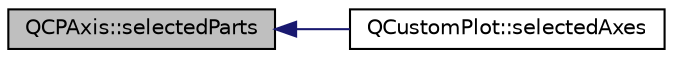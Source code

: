 digraph "QCPAxis::selectedParts"
{
  edge [fontname="Helvetica",fontsize="10",labelfontname="Helvetica",labelfontsize="10"];
  node [fontname="Helvetica",fontsize="10",shape=record];
  rankdir="LR";
  Node586 [label="QCPAxis::selectedParts",height=0.2,width=0.4,color="black", fillcolor="grey75", style="filled", fontcolor="black"];
  Node586 -> Node587 [dir="back",color="midnightblue",fontsize="10",style="solid",fontname="Helvetica"];
  Node587 [label="QCustomPlot::selectedAxes",height=0.2,width=0.4,color="black", fillcolor="white", style="filled",URL="$dd/d9b/class_q_custom_plot.html#a7e6b07792b1cb2c31681596582d14dbe"];
}
